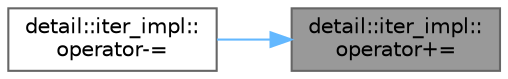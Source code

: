 digraph "detail::iter_impl::operator+="
{
 // LATEX_PDF_SIZE
  bgcolor="transparent";
  edge [fontname=Helvetica,fontsize=10,labelfontname=Helvetica,labelfontsize=10];
  node [fontname=Helvetica,fontsize=10,shape=box,height=0.2,width=0.4];
  rankdir="RL";
  Node1 [id="Node000001",label="detail::iter_impl::\loperator+=",height=0.2,width=0.4,color="gray40", fillcolor="grey60", style="filled", fontcolor="black",tooltip="add to iterator"];
  Node1 -> Node2 [id="edge2_Node000001_Node000002",dir="back",color="steelblue1",style="solid",tooltip=" "];
  Node2 [id="Node000002",label="detail::iter_impl::\loperator-=",height=0.2,width=0.4,color="grey40", fillcolor="white", style="filled",URL="$classdetail_1_1iter__impl.html#a3b48ed5856ca2011e8463d868fda3d0b",tooltip="subtract from iterator"];
}
